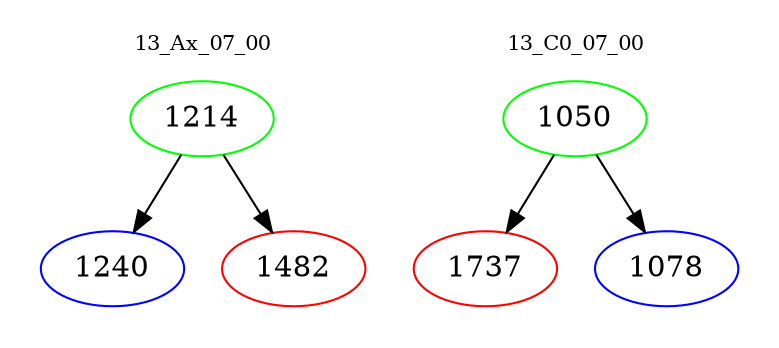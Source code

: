 digraph{
subgraph cluster_0 {
color = white
label = "13_Ax_07_00";
fontsize=10;
T0_1214 [label="1214", color="green"]
T0_1214 -> T0_1240 [color="black"]
T0_1240 [label="1240", color="blue"]
T0_1214 -> T0_1482 [color="black"]
T0_1482 [label="1482", color="red"]
}
subgraph cluster_1 {
color = white
label = "13_C0_07_00";
fontsize=10;
T1_1050 [label="1050", color="green"]
T1_1050 -> T1_1737 [color="black"]
T1_1737 [label="1737", color="red"]
T1_1050 -> T1_1078 [color="black"]
T1_1078 [label="1078", color="blue"]
}
}
